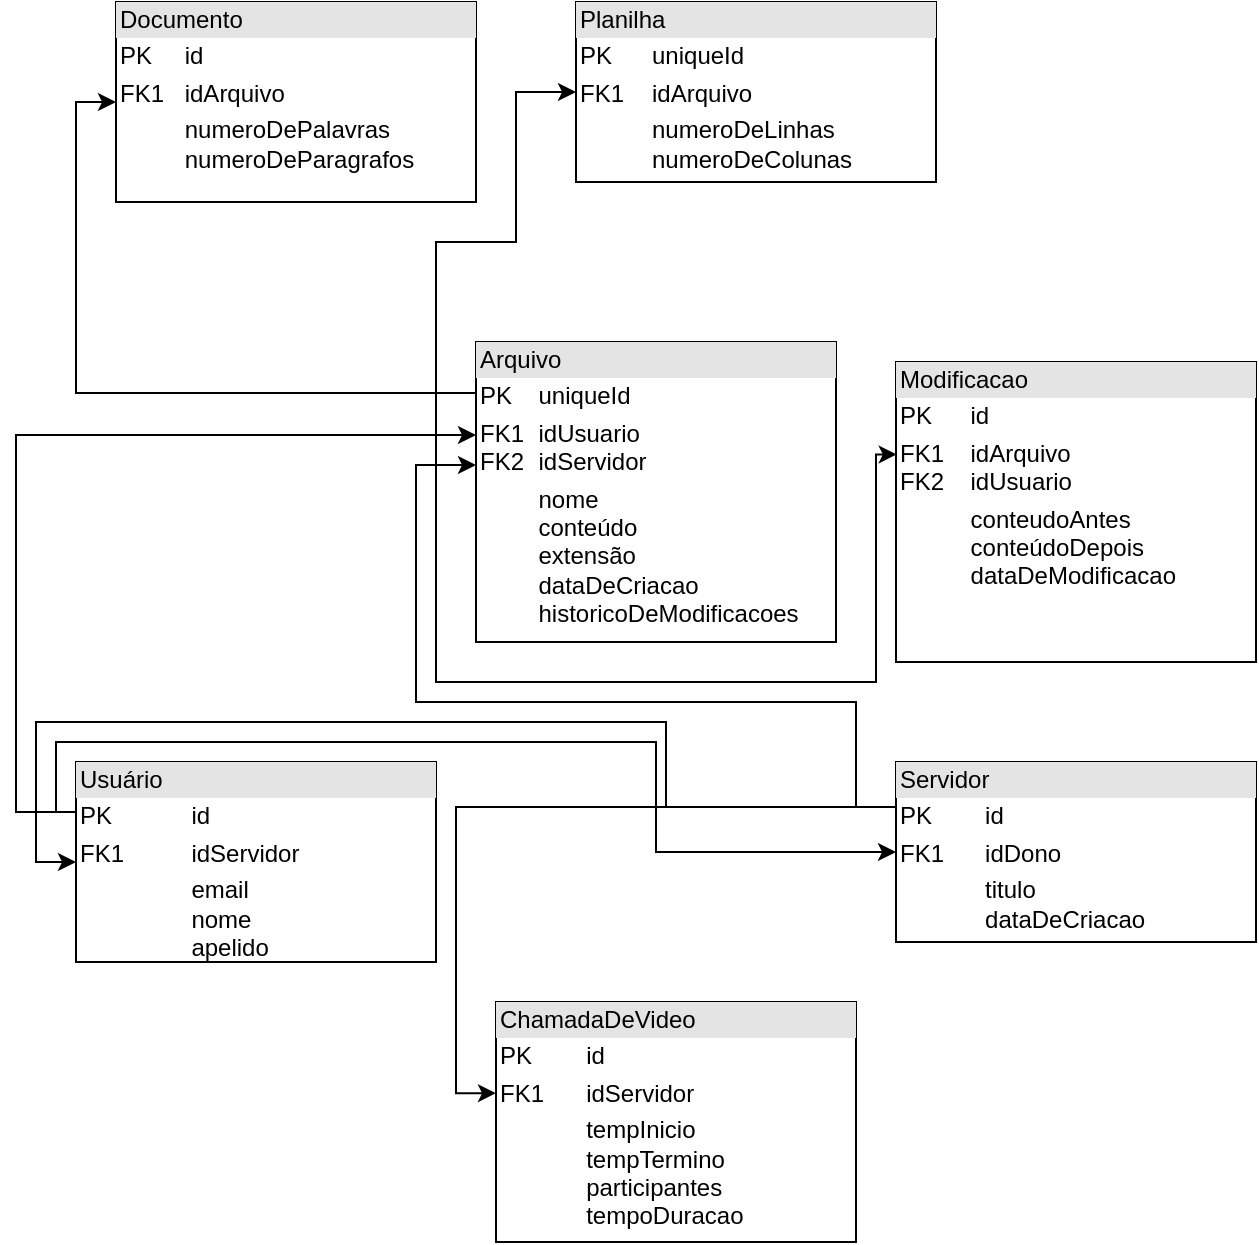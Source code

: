 <mxfile version="22.0.5" type="github">
  <diagram name="Page-1" id="c4acf3e9-155e-7222-9cf6-157b1a14988f">
    <mxGraphModel dx="652" dy="512" grid="1" gridSize="10" guides="1" tooltips="1" connect="1" arrows="1" fold="1" page="1" pageScale="1" pageWidth="850" pageHeight="1100" background="none" math="0" shadow="0">
      <root>
        <mxCell id="0" />
        <mxCell id="1" parent="0" />
        <mxCell id="-QZ2EeBYiVfJDDPY1Pq2-5" value="&lt;div style=&quot;box-sizing:border-box;width:100%;background:#e4e4e4;padding:2px;&quot;&gt;Documento&lt;/div&gt;&lt;table style=&quot;width:100%;font-size:1em;&quot; cellpadding=&quot;2&quot; cellspacing=&quot;0&quot;&gt;&lt;tbody&gt;&lt;tr&gt;&lt;td&gt;PK&lt;/td&gt;&lt;td&gt;id&lt;/td&gt;&lt;/tr&gt;&lt;tr&gt;&lt;td&gt;FK1&lt;/td&gt;&lt;td&gt;idArquivo&lt;/td&gt;&lt;/tr&gt;&lt;tr&gt;&lt;td&gt;&lt;/td&gt;&lt;td&gt;numeroDePalavras&lt;br&gt;numeroDeParagrafos&lt;br&gt;&lt;/td&gt;&lt;/tr&gt;&lt;/tbody&gt;&lt;/table&gt;" style="verticalAlign=top;align=left;overflow=fill;html=1;whiteSpace=wrap;" parent="1" vertex="1">
          <mxGeometry x="80" y="260" width="180" height="100" as="geometry" />
        </mxCell>
        <mxCell id="-QZ2EeBYiVfJDDPY1Pq2-6" value="&lt;div style=&quot;box-sizing:border-box;width:100%;background:#e4e4e4;padding:2px;&quot;&gt;Planilha&lt;/div&gt;&lt;table style=&quot;width:100%;font-size:1em;&quot; cellpadding=&quot;2&quot; cellspacing=&quot;0&quot;&gt;&lt;tbody&gt;&lt;tr&gt;&lt;td&gt;PK&lt;/td&gt;&lt;td&gt;uniqueId&lt;/td&gt;&lt;/tr&gt;&lt;tr&gt;&lt;td&gt;FK1&lt;/td&gt;&lt;td&gt;idArquivo&lt;/td&gt;&lt;/tr&gt;&lt;tr&gt;&lt;td&gt;&lt;/td&gt;&lt;td&gt;numeroDeLinhas&lt;br&gt;numeroDeColunas&lt;/td&gt;&lt;/tr&gt;&lt;/tbody&gt;&lt;/table&gt;" style="verticalAlign=top;align=left;overflow=fill;html=1;whiteSpace=wrap;" parent="1" vertex="1">
          <mxGeometry x="310" y="260" width="180" height="90" as="geometry" />
        </mxCell>
        <mxCell id="-QZ2EeBYiVfJDDPY1Pq2-15" style="edgeStyle=orthogonalEdgeStyle;rounded=0;orthogonalLoop=1;jettySize=auto;html=1;exitX=0;exitY=0.17;exitDx=0;exitDy=0;exitPerimeter=0;entryX=0;entryY=0.5;entryDx=0;entryDy=0;" parent="1" source="-QZ2EeBYiVfJDDPY1Pq2-7" target="-QZ2EeBYiVfJDDPY1Pq2-5" edge="1">
          <mxGeometry relative="1" as="geometry" />
        </mxCell>
        <mxCell id="-QZ2EeBYiVfJDDPY1Pq2-16" style="edgeStyle=orthogonalEdgeStyle;rounded=0;orthogonalLoop=1;jettySize=auto;html=1;exitX=0;exitY=0.17;exitDx=0;exitDy=0;exitPerimeter=0;entryX=0;entryY=0.5;entryDx=0;entryDy=0;" parent="1" source="-QZ2EeBYiVfJDDPY1Pq2-7" target="-QZ2EeBYiVfJDDPY1Pq2-6" edge="1">
          <mxGeometry relative="1" as="geometry">
            <Array as="points">
              <mxPoint x="240" y="456" />
              <mxPoint x="240" y="380" />
              <mxPoint x="280" y="380" />
              <mxPoint x="280" y="305" />
              <mxPoint x="300" y="305" />
            </Array>
          </mxGeometry>
        </mxCell>
        <mxCell id="-QZ2EeBYiVfJDDPY1Pq2-7" value="&lt;div style=&quot;box-sizing:border-box;width:100%;background:#e4e4e4;padding:2px;&quot;&gt;Arquivo&lt;/div&gt;&lt;table style=&quot;width:100%;font-size:1em;&quot; cellpadding=&quot;2&quot; cellspacing=&quot;0&quot;&gt;&lt;tbody&gt;&lt;tr&gt;&lt;td&gt;PK&lt;/td&gt;&lt;td&gt;uniqueId&lt;/td&gt;&lt;/tr&gt;&lt;tr&gt;&lt;td&gt;FK1&lt;br&gt;FK2&lt;/td&gt;&lt;td&gt;idUsuario&lt;br&gt;idServidor&lt;/td&gt;&lt;/tr&gt;&lt;tr&gt;&lt;td&gt;&lt;/td&gt;&lt;td&gt;nome&lt;br&gt;conteúdo&lt;br&gt;extensão&lt;br&gt;dataDeCriacao&lt;br&gt;historicoDeModificacoes&lt;/td&gt;&lt;/tr&gt;&lt;/tbody&gt;&lt;/table&gt;" style="verticalAlign=top;align=left;overflow=fill;html=1;whiteSpace=wrap;points=[[0,0,0,0,0],[0,0.17,0,0,0],[0,0.31,0,0,0],[0,0.41,0,0,0],[0,0.71,0,0,0],[0,1,0,0,0],[0.25,0,0,0,0],[0.25,1,0,0,0],[0.5,0,0,0,0],[0.5,1,0,0,0],[0.75,0,0,0,0],[0.75,1,0,0,0],[1,0,0,0,0],[1,0.25,0,0,0],[1,0.5,0,0,0],[1,0.75,0,0,0],[1,1,0,0,0]];" parent="1" vertex="1">
          <mxGeometry x="260" y="430" width="180" height="150" as="geometry" />
        </mxCell>
        <mxCell id="-QZ2EeBYiVfJDDPY1Pq2-20" style="edgeStyle=orthogonalEdgeStyle;rounded=0;orthogonalLoop=1;jettySize=auto;html=1;exitX=0;exitY=0.25;exitDx=0;exitDy=0;entryX=0;entryY=0.5;entryDx=0;entryDy=0;" parent="1" source="-QZ2EeBYiVfJDDPY1Pq2-8" target="-QZ2EeBYiVfJDDPY1Pq2-9" edge="1">
          <mxGeometry relative="1" as="geometry">
            <Array as="points">
              <mxPoint x="50" y="665" />
              <mxPoint x="50" y="630" />
              <mxPoint x="350" y="630" />
              <mxPoint x="350" y="685" />
            </Array>
          </mxGeometry>
        </mxCell>
        <mxCell id="-QZ2EeBYiVfJDDPY1Pq2-8" value="&lt;div style=&quot;box-sizing:border-box;width:100%;background:#e4e4e4;padding:2px;&quot;&gt;Usuário&lt;/div&gt;&lt;table style=&quot;width:100%;font-size:1em;&quot; cellpadding=&quot;2&quot; cellspacing=&quot;0&quot;&gt;&lt;tbody&gt;&lt;tr&gt;&lt;td&gt;PK&lt;/td&gt;&lt;td&gt;id&lt;/td&gt;&lt;/tr&gt;&lt;tr&gt;&lt;td&gt;FK1&lt;/td&gt;&lt;td&gt;idServidor&lt;/td&gt;&lt;/tr&gt;&lt;tr&gt;&lt;td&gt;&lt;/td&gt;&lt;td&gt;email&lt;br&gt;nome&lt;br&gt;apelido&lt;/td&gt;&lt;/tr&gt;&lt;/tbody&gt;&lt;/table&gt;" style="verticalAlign=top;align=left;overflow=fill;html=1;whiteSpace=wrap;" parent="1" vertex="1">
          <mxGeometry x="60" y="640" width="180" height="100" as="geometry" />
        </mxCell>
        <mxCell id="-QZ2EeBYiVfJDDPY1Pq2-19" style="edgeStyle=orthogonalEdgeStyle;rounded=0;orthogonalLoop=1;jettySize=auto;html=1;exitX=0;exitY=0.25;exitDx=0;exitDy=0;entryX=0;entryY=0.5;entryDx=0;entryDy=0;" parent="1" source="-QZ2EeBYiVfJDDPY1Pq2-9" target="-QZ2EeBYiVfJDDPY1Pq2-8" edge="1">
          <mxGeometry relative="1" as="geometry" />
        </mxCell>
        <mxCell id="-QZ2EeBYiVfJDDPY1Pq2-21" style="edgeStyle=orthogonalEdgeStyle;rounded=0;orthogonalLoop=1;jettySize=auto;html=1;exitX=0;exitY=0.25;exitDx=0;exitDy=0;entryX=0;entryY=0.38;entryDx=0;entryDy=0;entryPerimeter=0;" parent="1" source="-QZ2EeBYiVfJDDPY1Pq2-9" target="-QZ2EeBYiVfJDDPY1Pq2-10" edge="1">
          <mxGeometry relative="1" as="geometry" />
        </mxCell>
        <mxCell id="-QZ2EeBYiVfJDDPY1Pq2-9" value="&lt;div style=&quot;box-sizing:border-box;width:100%;background:#e4e4e4;padding:2px;&quot;&gt;Servidor&lt;/div&gt;&lt;table style=&quot;width:100%;font-size:1em;&quot; cellpadding=&quot;2&quot; cellspacing=&quot;0&quot;&gt;&lt;tbody&gt;&lt;tr&gt;&lt;td&gt;PK&lt;/td&gt;&lt;td&gt;id&lt;/td&gt;&lt;/tr&gt;&lt;tr&gt;&lt;td&gt;FK1&lt;/td&gt;&lt;td&gt;idDono&lt;/td&gt;&lt;/tr&gt;&lt;tr&gt;&lt;td&gt;&lt;/td&gt;&lt;td&gt;titulo&lt;br&gt;dataDeCriacao&lt;/td&gt;&lt;/tr&gt;&lt;/tbody&gt;&lt;/table&gt;" style="verticalAlign=top;align=left;overflow=fill;html=1;whiteSpace=wrap;" parent="1" vertex="1">
          <mxGeometry x="470" y="640" width="180" height="90" as="geometry" />
        </mxCell>
        <mxCell id="-QZ2EeBYiVfJDDPY1Pq2-10" value="&lt;div style=&quot;box-sizing:border-box;width:100%;background:#e4e4e4;padding:2px;&quot;&gt;ChamadaDeVideo&lt;/div&gt;&lt;table style=&quot;width:100%;font-size:1em;&quot; cellpadding=&quot;2&quot; cellspacing=&quot;0&quot;&gt;&lt;tbody&gt;&lt;tr&gt;&lt;td&gt;PK&lt;/td&gt;&lt;td&gt;id&lt;/td&gt;&lt;/tr&gt;&lt;tr&gt;&lt;td&gt;FK1&lt;/td&gt;&lt;td&gt;idServidor&lt;/td&gt;&lt;/tr&gt;&lt;tr&gt;&lt;td&gt;&lt;/td&gt;&lt;td&gt;tempInicio&lt;br&gt;tempTermino&lt;br&gt;participantes&lt;br&gt;tempoDuracao&lt;/td&gt;&lt;/tr&gt;&lt;/tbody&gt;&lt;/table&gt;" style="verticalAlign=top;align=left;overflow=fill;html=1;whiteSpace=wrap;points=[[0,0,0,0,0],[0,0.25,0,0,0],[0,0.38,0,0,0],[0,0.75,0,0,0],[0,1,0,0,0],[0.25,0,0,0,0],[0.25,1,0,0,0],[0.5,0,0,0,0],[0.5,1,0,0,0],[0.75,0,0,0,0],[0.75,1,0,0,0],[1,0,0,0,0],[1,0.25,0,0,0],[1,0.5,0,0,0],[1,0.75,0,0,0],[1,1,0,0,0]];" parent="1" vertex="1">
          <mxGeometry x="270" y="760" width="180" height="120" as="geometry" />
        </mxCell>
        <mxCell id="-QZ2EeBYiVfJDDPY1Pq2-13" value="&lt;div style=&quot;box-sizing:border-box;width:100%;background:#e4e4e4;padding:2px;&quot;&gt;Modificacao&lt;/div&gt;&lt;table style=&quot;width:100%;font-size:1em;&quot; cellpadding=&quot;2&quot; cellspacing=&quot;0&quot;&gt;&lt;tbody&gt;&lt;tr&gt;&lt;td&gt;PK&lt;/td&gt;&lt;td&gt;id&lt;/td&gt;&lt;/tr&gt;&lt;tr&gt;&lt;td&gt;FK1&lt;br&gt;FK2&lt;/td&gt;&lt;td&gt;idArquivo&lt;br&gt;idUsuario&lt;/td&gt;&lt;/tr&gt;&lt;tr&gt;&lt;td&gt;&lt;/td&gt;&lt;td&gt;conteudoAntes&lt;br&gt;conteúdoDepois&lt;br&gt;dataDeModificacao&lt;/td&gt;&lt;/tr&gt;&lt;/tbody&gt;&lt;/table&gt;" style="verticalAlign=top;align=left;overflow=fill;html=1;whiteSpace=wrap;" parent="1" vertex="1">
          <mxGeometry x="470" y="440" width="180" height="150" as="geometry" />
        </mxCell>
        <mxCell id="-QZ2EeBYiVfJDDPY1Pq2-18" style="edgeStyle=orthogonalEdgeStyle;rounded=0;orthogonalLoop=1;jettySize=auto;html=1;exitX=0;exitY=0.17;exitDx=0;exitDy=0;exitPerimeter=0;entryX=0.002;entryY=0.308;entryDx=0;entryDy=0;entryPerimeter=0;" parent="1" source="-QZ2EeBYiVfJDDPY1Pq2-7" target="-QZ2EeBYiVfJDDPY1Pq2-13" edge="1">
          <mxGeometry relative="1" as="geometry" />
        </mxCell>
        <mxCell id="7DC4MpUvBRa1lin_FZBg-1" style="edgeStyle=orthogonalEdgeStyle;rounded=0;orthogonalLoop=1;jettySize=auto;html=1;exitX=0;exitY=0.25;exitDx=0;exitDy=0;entryX=0;entryY=0.31;entryDx=0;entryDy=0;entryPerimeter=0;" parent="1" source="-QZ2EeBYiVfJDDPY1Pq2-8" target="-QZ2EeBYiVfJDDPY1Pq2-7" edge="1">
          <mxGeometry relative="1" as="geometry">
            <Array as="points">
              <mxPoint x="30" y="665" />
              <mxPoint x="30" y="477" />
            </Array>
          </mxGeometry>
        </mxCell>
        <mxCell id="7DC4MpUvBRa1lin_FZBg-2" style="edgeStyle=orthogonalEdgeStyle;rounded=0;orthogonalLoop=1;jettySize=auto;html=1;exitX=0;exitY=0.25;exitDx=0;exitDy=0;entryX=0;entryY=0.41;entryDx=0;entryDy=0;entryPerimeter=0;" parent="1" source="-QZ2EeBYiVfJDDPY1Pq2-9" target="-QZ2EeBYiVfJDDPY1Pq2-7" edge="1">
          <mxGeometry relative="1" as="geometry">
            <Array as="points">
              <mxPoint x="450" y="663" />
              <mxPoint x="450" y="610" />
              <mxPoint x="230" y="610" />
              <mxPoint x="230" y="492" />
            </Array>
          </mxGeometry>
        </mxCell>
      </root>
    </mxGraphModel>
  </diagram>
</mxfile>
